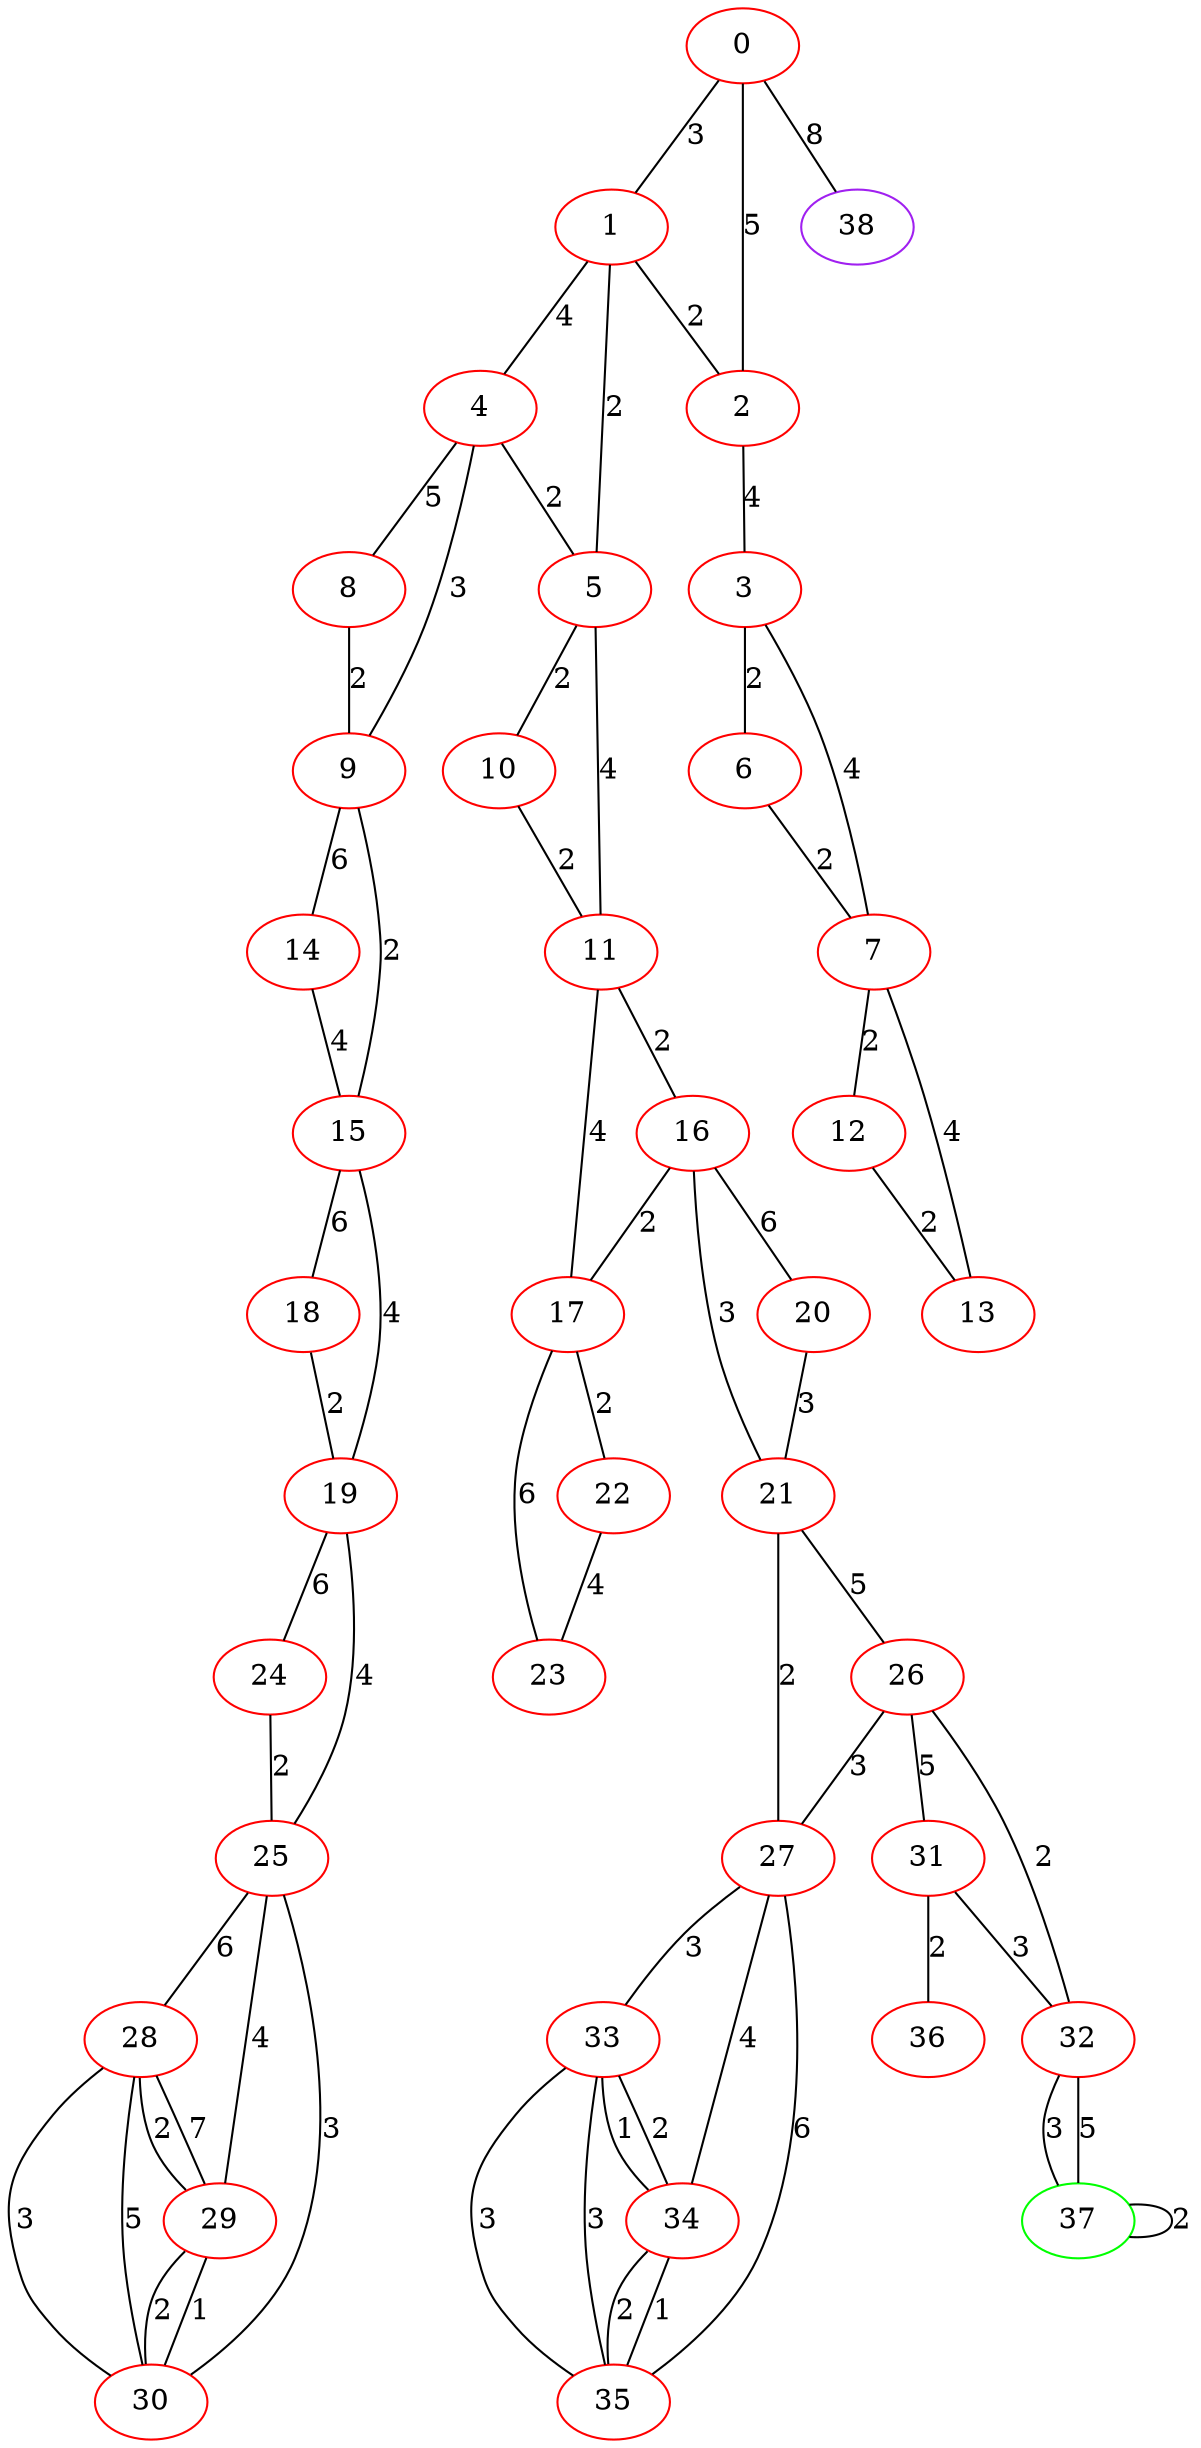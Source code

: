 graph "" {
0 [color=red, weight=1];
1 [color=red, weight=1];
2 [color=red, weight=1];
3 [color=red, weight=1];
4 [color=red, weight=1];
5 [color=red, weight=1];
6 [color=red, weight=1];
7 [color=red, weight=1];
8 [color=red, weight=1];
9 [color=red, weight=1];
10 [color=red, weight=1];
11 [color=red, weight=1];
12 [color=red, weight=1];
13 [color=red, weight=1];
14 [color=red, weight=1];
15 [color=red, weight=1];
16 [color=red, weight=1];
17 [color=red, weight=1];
18 [color=red, weight=1];
19 [color=red, weight=1];
20 [color=red, weight=1];
21 [color=red, weight=1];
22 [color=red, weight=1];
23 [color=red, weight=1];
24 [color=red, weight=1];
25 [color=red, weight=1];
26 [color=red, weight=1];
27 [color=red, weight=1];
28 [color=red, weight=1];
29 [color=red, weight=1];
30 [color=red, weight=1];
31 [color=red, weight=1];
32 [color=red, weight=1];
33 [color=red, weight=1];
34 [color=red, weight=1];
35 [color=red, weight=1];
36 [color=red, weight=1];
37 [color=green, weight=2];
38 [color=purple, weight=4];
0 -- 1  [key=0, label=3];
0 -- 2  [key=0, label=5];
0 -- 38  [key=0, label=8];
1 -- 2  [key=0, label=2];
1 -- 4  [key=0, label=4];
1 -- 5  [key=0, label=2];
2 -- 3  [key=0, label=4];
3 -- 6  [key=0, label=2];
3 -- 7  [key=0, label=4];
4 -- 8  [key=0, label=5];
4 -- 9  [key=0, label=3];
4 -- 5  [key=0, label=2];
5 -- 10  [key=0, label=2];
5 -- 11  [key=0, label=4];
6 -- 7  [key=0, label=2];
7 -- 12  [key=0, label=2];
7 -- 13  [key=0, label=4];
8 -- 9  [key=0, label=2];
9 -- 14  [key=0, label=6];
9 -- 15  [key=0, label=2];
10 -- 11  [key=0, label=2];
11 -- 16  [key=0, label=2];
11 -- 17  [key=0, label=4];
12 -- 13  [key=0, label=2];
14 -- 15  [key=0, label=4];
15 -- 18  [key=0, label=6];
15 -- 19  [key=0, label=4];
16 -- 17  [key=0, label=2];
16 -- 20  [key=0, label=6];
16 -- 21  [key=0, label=3];
17 -- 22  [key=0, label=2];
17 -- 23  [key=0, label=6];
18 -- 19  [key=0, label=2];
19 -- 24  [key=0, label=6];
19 -- 25  [key=0, label=4];
20 -- 21  [key=0, label=3];
21 -- 26  [key=0, label=5];
21 -- 27  [key=0, label=2];
22 -- 23  [key=0, label=4];
24 -- 25  [key=0, label=2];
25 -- 28  [key=0, label=6];
25 -- 29  [key=0, label=4];
25 -- 30  [key=0, label=3];
26 -- 32  [key=0, label=2];
26 -- 27  [key=0, label=3];
26 -- 31  [key=0, label=5];
27 -- 33  [key=0, label=3];
27 -- 34  [key=0, label=4];
27 -- 35  [key=0, label=6];
28 -- 29  [key=0, label=2];
28 -- 29  [key=1, label=7];
28 -- 30  [key=0, label=3];
28 -- 30  [key=1, label=5];
29 -- 30  [key=0, label=1];
29 -- 30  [key=1, label=2];
31 -- 32  [key=0, label=3];
31 -- 36  [key=0, label=2];
32 -- 37  [key=0, label=3];
32 -- 37  [key=1, label=5];
33 -- 35  [key=0, label=3];
33 -- 35  [key=1, label=3];
33 -- 34  [key=0, label=1];
33 -- 34  [key=1, label=2];
34 -- 35  [key=0, label=2];
34 -- 35  [key=1, label=1];
37 -- 37  [key=0, label=2];
}
